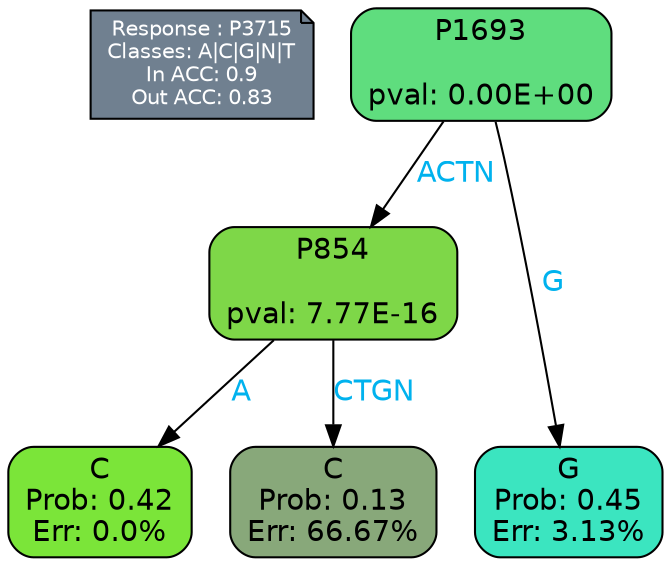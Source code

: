 digraph Tree {
node [shape=box, style="filled, rounded", color="black", fontname=helvetica] ;
graph [ranksep=equally, splines=polylines, bgcolor=transparent, dpi=600] ;
edge [fontname=helvetica] ;
LEGEND [label="Response : P3715
Classes: A|C|G|N|T
In ACC: 0.9
Out ACC: 0.83
",shape=note,align=left,style=filled,fillcolor="slategray",fontcolor="white",fontsize=10];1 [label="P1693

pval: 0.00E+00", fillcolor="#5fdd7e"] ;
2 [label="P854

pval: 7.77E-16", fillcolor="#7ed748"] ;
3 [label="C
Prob: 0.42
Err: 0.0%", fillcolor="#7be539"] ;
4 [label="C
Prob: 0.13
Err: 66.67%", fillcolor="#88a87a"] ;
5 [label="G
Prob: 0.45
Err: 3.13%", fillcolor="#3be5c0"] ;
1 -> 2 [label="ACTN",fontcolor=deepskyblue2] ;
1 -> 5 [label="G",fontcolor=deepskyblue2] ;
2 -> 3 [label="A",fontcolor=deepskyblue2] ;
2 -> 4 [label="CTGN",fontcolor=deepskyblue2] ;
{rank = same; 3;4;5;}{rank = same; LEGEND;1;}}